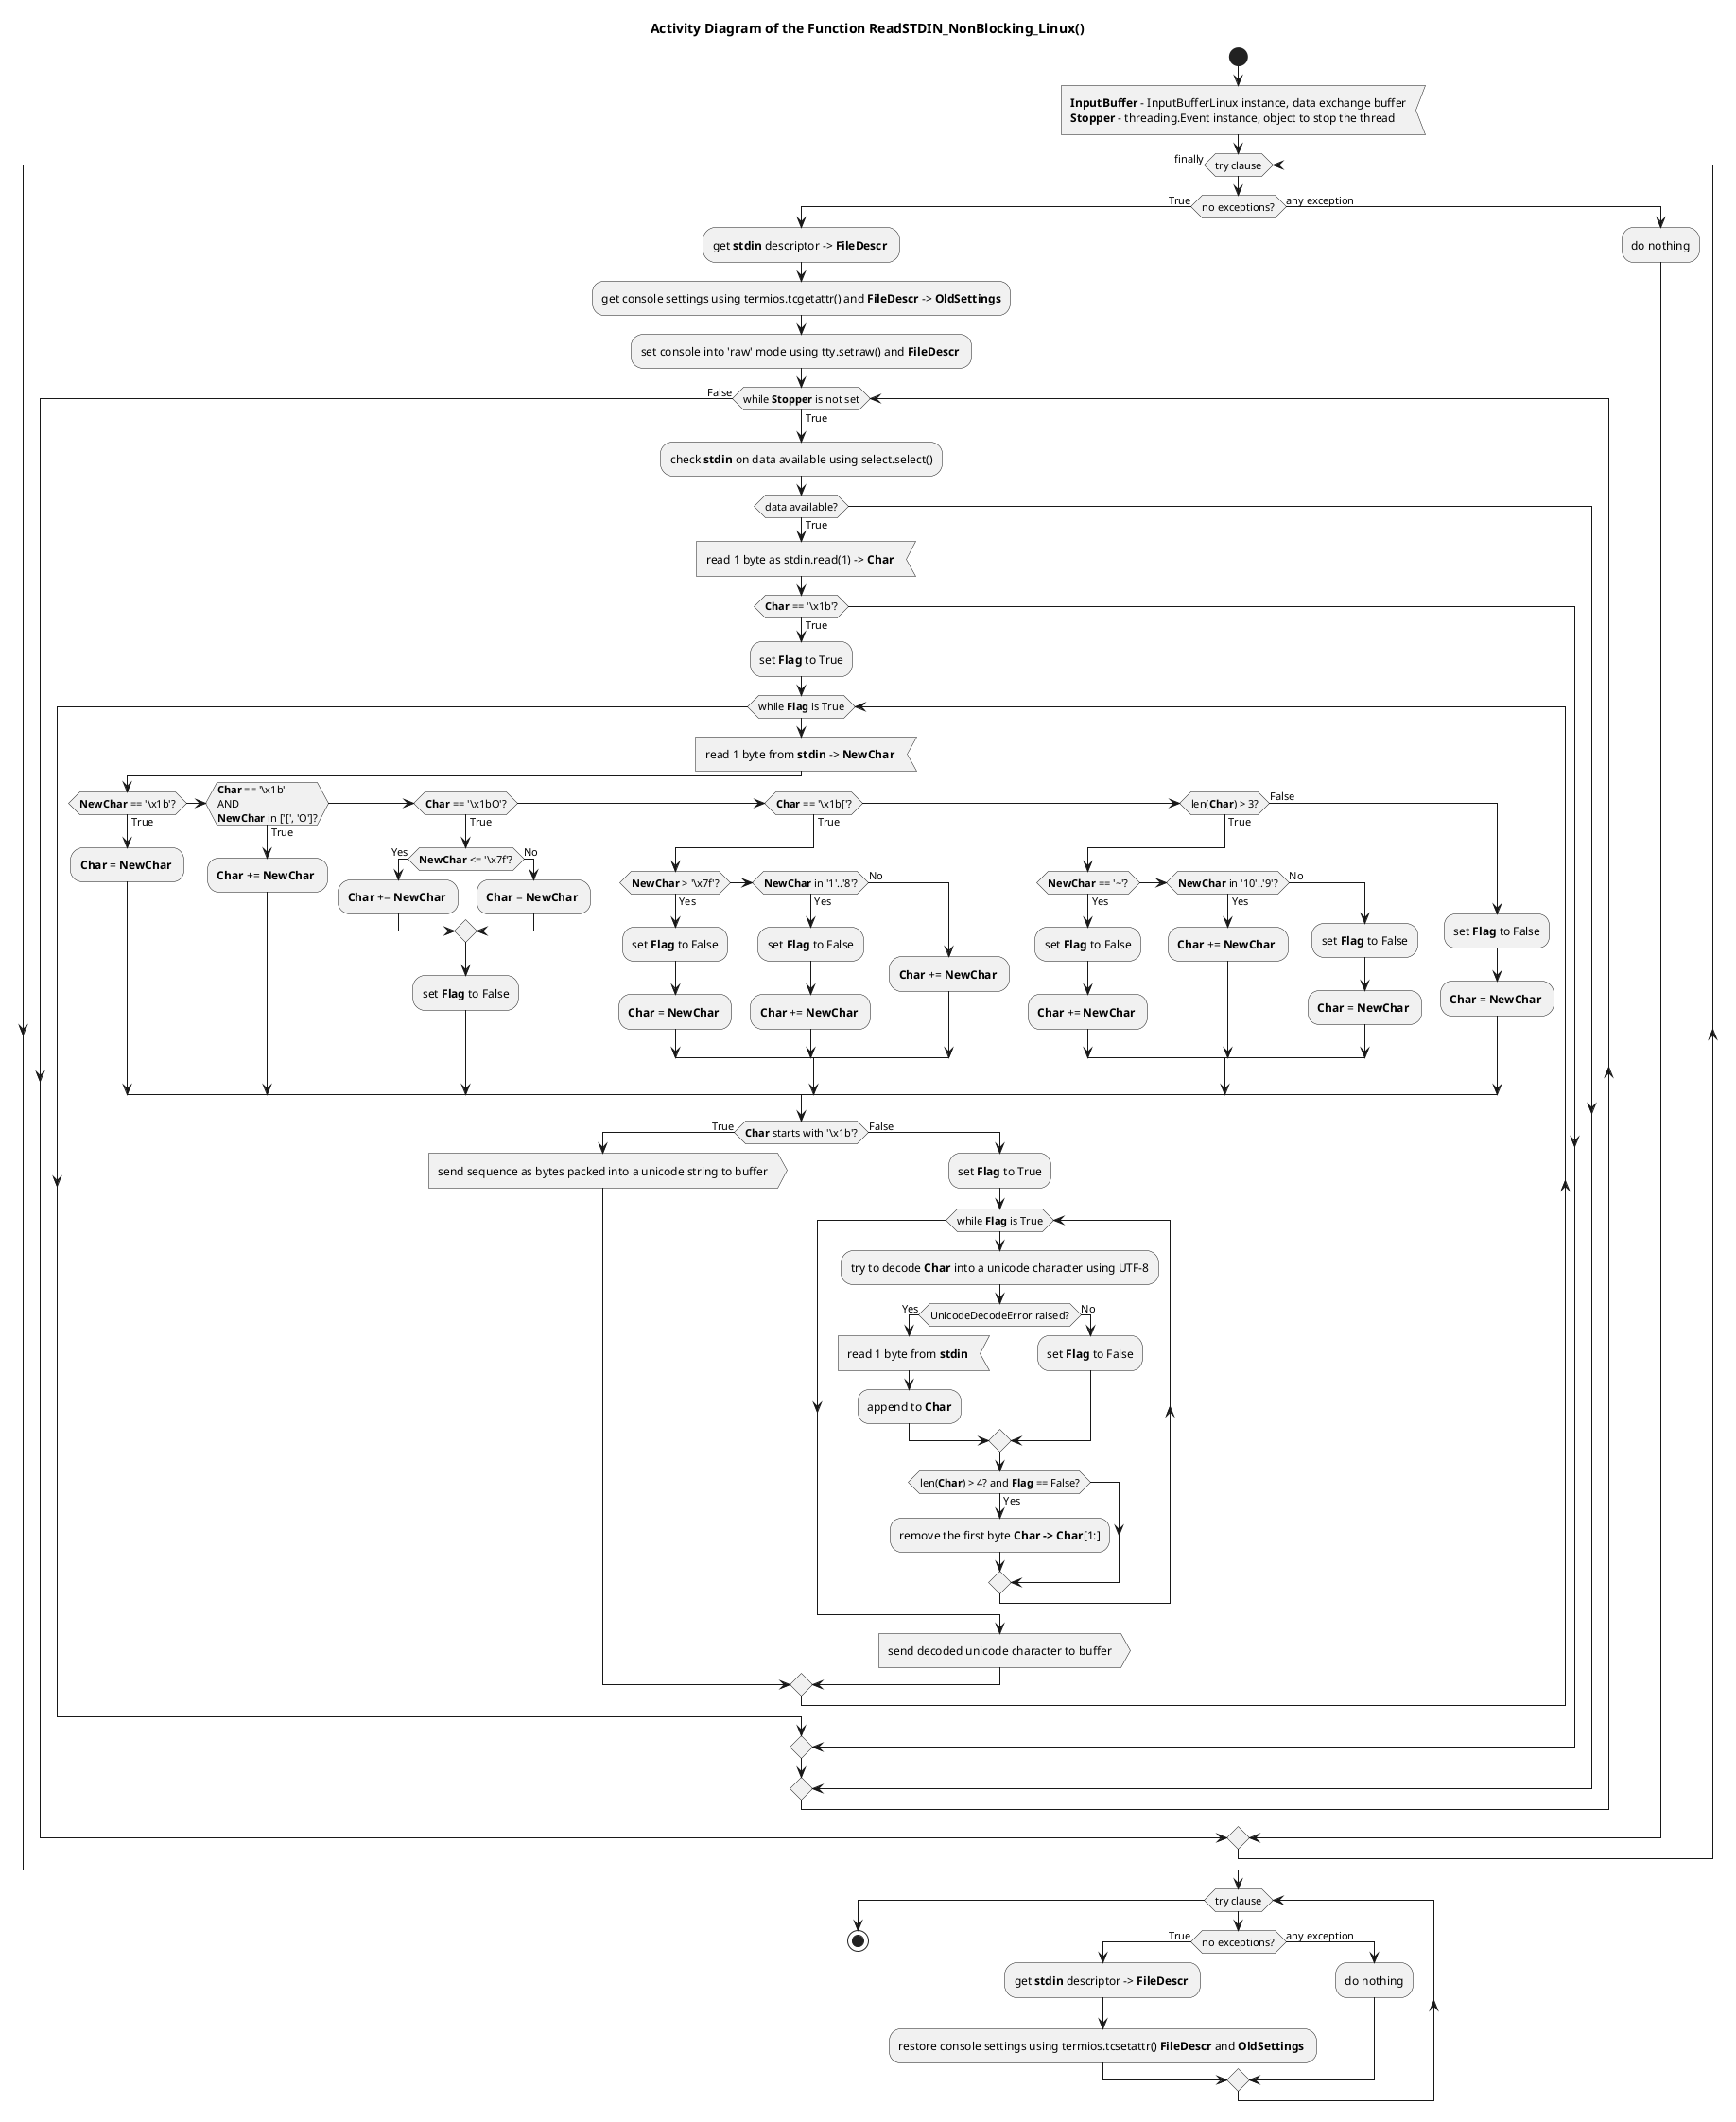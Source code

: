 @startuml sudoku_ui_cli_keystroke_linux_readstdin_nonblocking_linux

title Activity Diagram of the Function ReadSTDIN_NonBlocking_Linux()

start

:<b>InputBuffer</b> - InputBufferLinux instance, data exchange buffer
<b>Stopper</b> - threading.Event instance, object to stop the thread<

while (try clause)
    if (no exceptions?) then (True)
        :get <b>stdin</b> descriptor -> <b>FileDescr</b> ;
        
        :get console settings using termios.tcgetattr() and <b>FileDescr</b> -> <b>OldSettings</b>;
        
        :set console into 'raw' mode using tty.setraw() and <b>FileDescr</b> ;
        
        while (while <b>Stopper</b> is not set) is (True)
            :check **stdin** on data available using select.select();
            
            if (data available?) then (True)
                :read 1 byte as stdin.read(1) -> <b>Char</b> <
                
                if (<b>Char</b> == '\x1b'?) then (True)
                    :set <b>Flag</b> to True;
                    
                    while (while <b>Flag</b> is True)
                        :read 1 byte from <b>stdin</b> -> <b>NewChar</b> <
                        
                        if (<b>NewChar</b> == '\x1b'?) then (True)
                            :<b>Char</b> = <b>NewChar</b> ;
                        elseif (<b>Char</b> == '\x1b'\nAND\n<b>NewChar</b> in ['[', 'O']?) then (True)
                            :<b>Char</b> += <b>NewChar</b> ;
                        elseif (<b>Char</b> == '\x1bO'?) then (True)
                            if (<b>NewChar</b> <= '\x7f'?) then (Yes)
                                :<b>Char</b> += <b>NewChar</b> ;
                            else (No)
                                :<b>Char</b> = <b>NewChar</b> ;
                            endif
                            
                            :set <b>Flag</b> to False;
                        elseif (<b>Char</b> == '\x1b['?) then (True)
                            if (<b>NewChar</b> > '\x7f'?) then (Yes)
                                :set <b>Flag</b> to False;
                                
                                :<b>Char</b> = <b>NewChar</b> ;
                            elseif (<b>NewChar</b> in '1'..'8'?) then (Yes)
                                :set <b>Flag</b> to False;
                                
                                :<b>Char</b> += <b>NewChar</b> ;
                            else (No)
                                :<b>Char</b> += <b>NewChar</b> ;
                            endif;
                        elseif (len(<b>Char</b>) > 3?) then (True)
                            if (<b>NewChar</b> == '~'?) then (Yes)
                                :set <b>Flag</b> to False;
                                
                                :<b>Char</b> += <b>NewChar</b> ;
                            elseif (<b>NewChar</b> in '10'..'9'?) then (Yes)
                                :<b>Char</b> += <b>NewChar</b> ;
                            else (No)
                                :set <b>Flag</b> to False;
                                
                                :<b>Char</b> = <b>NewChar</b> ;
                            endif
                        else (False)
                            :set <b>Flag</b> to False;
                                
                            :<b>Char</b> = <b>NewChar</b> ;
                        endif
                        if (<b>Char</b> starts with '\x1b'?) then (True)
                            :send sequence as bytes packed into a unicode string to buffer>
                        else (False)
                            :set <b>Flag</b> to True;
                            
                            while (while <b>Flag</b> is True)
                                :try to decode <b>Char</b> into a unicode character using UTF-8;
                                
                                if (UnicodeDecodeError raised?) then (Yes)
                                    :read 1 byte from <b>stdin</b> <
                                    
                                    :append to <b>Char</b>;
                                else (No)
                                    :set <b>Flag</b> to False;
                                endif
                                
                                if (len(<b>Char</b>) > 4? and <b>Flag</b> == False?) then (Yes)
                                    :remove the first byte <b>Char -> Char</b>[1:];
                                endif
                            end while
                            
                            :send decoded unicode character to buffer>
                        endif
                    end while
                endif
            endif
        end while (False)
    else (any exception)
        :do nothing;
    endif
end while (finally)

while (try clause)
    if (no exceptions?) then (True)
        :get <b>stdin</b> descriptor -> <b>FileDescr</b> ;
        
        :restore console settings using termios.tcsetattr() <b>FileDescr</b> and <b>OldSettings</b> ;
    else (any exception)
        :do nothing;
    endif
end while

stop

@enduml